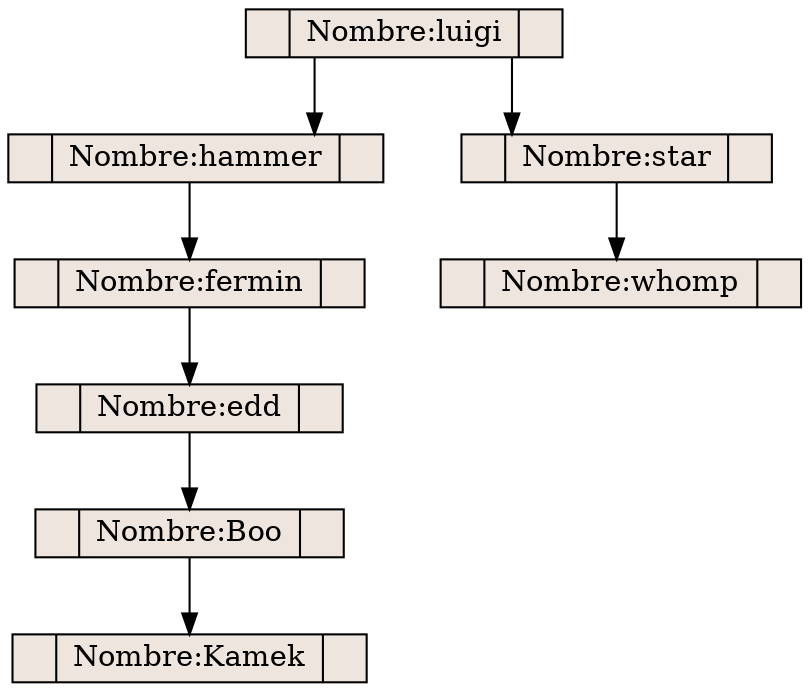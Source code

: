 digraph ArbolABB {
 rankdir=TB;
 graph [splines=ortho, nodesep=0.5];
node [shape = record, style=filled, fillcolor=seashell2,width=0.7,height=0.2];
Boo[ label="<C0>|Nombre:Boo|<C1>"];
Boo -> Kamek;
 Kamek[ label="<C0>|Nombre:Kamek|<C1>"];
edd[ label="<C0>|Nombre:edd|<C1>"];
edd -> Boo;
 fermin[ label="<C0>|Nombre:fermin|<C1>"];
fermin -> edd;
 hammer[ label="<C0>|Nombre:hammer|<C1>"];
hammer -> fermin;
 luigi[ label="<C0>|Nombre:luigi|<C1>"];
luigi -> star;
 luigi -> hammer;
 star[ label="<C0>|Nombre:star|<C1>"];
star -> whomp;
 whomp[ label="<C0>|Nombre:whomp|<C1>"];
}
